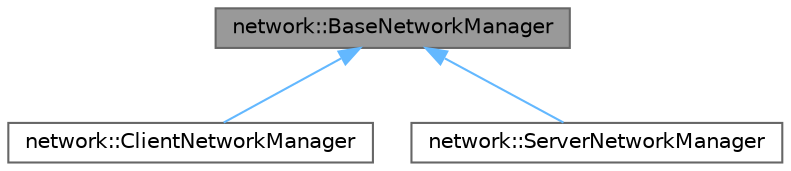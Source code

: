 digraph "network::BaseNetworkManager"
{
 // LATEX_PDF_SIZE
  bgcolor="transparent";
  edge [fontname=Helvetica,fontsize=10,labelfontname=Helvetica,labelfontsize=10];
  node [fontname=Helvetica,fontsize=10,shape=box,height=0.2,width=0.4];
  Node1 [id="Node000001",label="network::BaseNetworkManager",height=0.2,width=0.4,color="gray40", fillcolor="grey60", style="filled", fontcolor="black",tooltip=" "];
  Node1 -> Node2 [id="edge3_Node000001_Node000002",dir="back",color="steelblue1",style="solid",tooltip=" "];
  Node2 [id="Node000002",label="network::ClientNetworkManager",height=0.2,width=0.4,color="gray40", fillcolor="white", style="filled",URL="$classnetwork_1_1_client_network_manager.html",tooltip=" "];
  Node1 -> Node3 [id="edge4_Node000001_Node000003",dir="back",color="steelblue1",style="solid",tooltip=" "];
  Node3 [id="Node000003",label="network::ServerNetworkManager",height=0.2,width=0.4,color="gray40", fillcolor="white", style="filled",URL="$classnetwork_1_1_server_network_manager.html",tooltip=" "];
}
